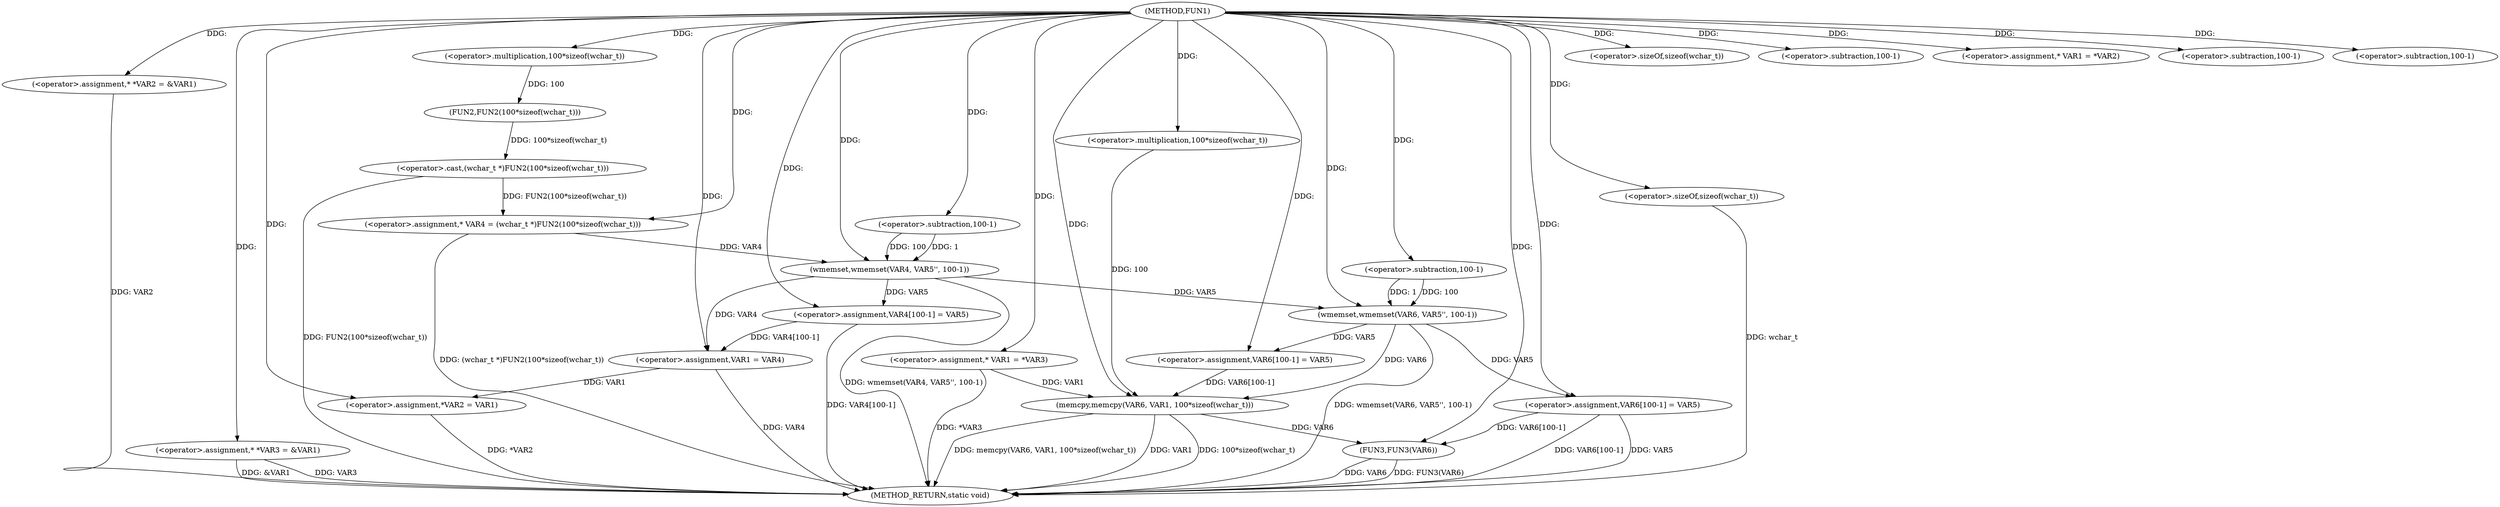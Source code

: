 digraph FUN1 {  
"1000100" [label = "(METHOD,FUN1)" ]
"1000186" [label = "(METHOD_RETURN,static void)" ]
"1000104" [label = "(<operator>.assignment,* *VAR2 = &VAR1)" ]
"1000109" [label = "(<operator>.assignment,* *VAR3 = &VAR1)" ]
"1000114" [label = "(<operator>.assignment,* VAR4 = (wchar_t *)FUN2(100*sizeof(wchar_t)))" ]
"1000116" [label = "(<operator>.cast,(wchar_t *)FUN2(100*sizeof(wchar_t)))" ]
"1000118" [label = "(FUN2,FUN2(100*sizeof(wchar_t)))" ]
"1000119" [label = "(<operator>.multiplication,100*sizeof(wchar_t))" ]
"1000121" [label = "(<operator>.sizeOf,sizeof(wchar_t))" ]
"1000123" [label = "(wmemset,wmemset(VAR4, VAR5'', 100-1))" ]
"1000126" [label = "(<operator>.subtraction,100-1)" ]
"1000129" [label = "(<operator>.assignment,VAR4[100-1] = VAR5)" ]
"1000132" [label = "(<operator>.subtraction,100-1)" ]
"1000138" [label = "(<operator>.assignment,* VAR1 = *VAR2)" ]
"1000142" [label = "(<operator>.assignment,VAR1 = VAR4)" ]
"1000145" [label = "(<operator>.assignment,*VAR2 = VAR1)" ]
"1000151" [label = "(<operator>.assignment,* VAR1 = *VAR3)" ]
"1000157" [label = "(wmemset,wmemset(VAR6, VAR5'', 100-1))" ]
"1000160" [label = "(<operator>.subtraction,100-1)" ]
"1000163" [label = "(<operator>.assignment,VAR6[100-1] = VAR5)" ]
"1000166" [label = "(<operator>.subtraction,100-1)" ]
"1000170" [label = "(memcpy,memcpy(VAR6, VAR1, 100*sizeof(wchar_t)))" ]
"1000173" [label = "(<operator>.multiplication,100*sizeof(wchar_t))" ]
"1000175" [label = "(<operator>.sizeOf,sizeof(wchar_t))" ]
"1000177" [label = "(<operator>.assignment,VAR6[100-1] = VAR5)" ]
"1000180" [label = "(<operator>.subtraction,100-1)" ]
"1000184" [label = "(FUN3,FUN3(VAR6))" ]
  "1000177" -> "1000186"  [ label = "DDG: VAR6[100-1]"] 
  "1000129" -> "1000186"  [ label = "DDG: VAR4[100-1]"] 
  "1000184" -> "1000186"  [ label = "DDG: VAR6"] 
  "1000157" -> "1000186"  [ label = "DDG: wmemset(VAR6, VAR5'', 100-1)"] 
  "1000104" -> "1000186"  [ label = "DDG: VAR2"] 
  "1000123" -> "1000186"  [ label = "DDG: wmemset(VAR4, VAR5'', 100-1)"] 
  "1000184" -> "1000186"  [ label = "DDG: FUN3(VAR6)"] 
  "1000175" -> "1000186"  [ label = "DDG: wchar_t"] 
  "1000151" -> "1000186"  [ label = "DDG: *VAR3"] 
  "1000116" -> "1000186"  [ label = "DDG: FUN2(100*sizeof(wchar_t))"] 
  "1000145" -> "1000186"  [ label = "DDG: *VAR2"] 
  "1000170" -> "1000186"  [ label = "DDG: VAR1"] 
  "1000142" -> "1000186"  [ label = "DDG: VAR4"] 
  "1000109" -> "1000186"  [ label = "DDG: VAR3"] 
  "1000170" -> "1000186"  [ label = "DDG: 100*sizeof(wchar_t)"] 
  "1000170" -> "1000186"  [ label = "DDG: memcpy(VAR6, VAR1, 100*sizeof(wchar_t))"] 
  "1000109" -> "1000186"  [ label = "DDG: &VAR1"] 
  "1000114" -> "1000186"  [ label = "DDG: (wchar_t *)FUN2(100*sizeof(wchar_t))"] 
  "1000177" -> "1000186"  [ label = "DDG: VAR5"] 
  "1000100" -> "1000104"  [ label = "DDG: "] 
  "1000100" -> "1000109"  [ label = "DDG: "] 
  "1000116" -> "1000114"  [ label = "DDG: FUN2(100*sizeof(wchar_t))"] 
  "1000100" -> "1000114"  [ label = "DDG: "] 
  "1000118" -> "1000116"  [ label = "DDG: 100*sizeof(wchar_t)"] 
  "1000119" -> "1000118"  [ label = "DDG: 100"] 
  "1000100" -> "1000119"  [ label = "DDG: "] 
  "1000100" -> "1000121"  [ label = "DDG: "] 
  "1000114" -> "1000123"  [ label = "DDG: VAR4"] 
  "1000100" -> "1000123"  [ label = "DDG: "] 
  "1000126" -> "1000123"  [ label = "DDG: 100"] 
  "1000126" -> "1000123"  [ label = "DDG: 1"] 
  "1000100" -> "1000126"  [ label = "DDG: "] 
  "1000123" -> "1000129"  [ label = "DDG: VAR5"] 
  "1000100" -> "1000129"  [ label = "DDG: "] 
  "1000100" -> "1000132"  [ label = "DDG: "] 
  "1000100" -> "1000138"  [ label = "DDG: "] 
  "1000129" -> "1000142"  [ label = "DDG: VAR4[100-1]"] 
  "1000123" -> "1000142"  [ label = "DDG: VAR4"] 
  "1000100" -> "1000142"  [ label = "DDG: "] 
  "1000142" -> "1000145"  [ label = "DDG: VAR1"] 
  "1000100" -> "1000145"  [ label = "DDG: "] 
  "1000100" -> "1000151"  [ label = "DDG: "] 
  "1000100" -> "1000157"  [ label = "DDG: "] 
  "1000123" -> "1000157"  [ label = "DDG: VAR5"] 
  "1000160" -> "1000157"  [ label = "DDG: 100"] 
  "1000160" -> "1000157"  [ label = "DDG: 1"] 
  "1000100" -> "1000160"  [ label = "DDG: "] 
  "1000157" -> "1000163"  [ label = "DDG: VAR5"] 
  "1000100" -> "1000163"  [ label = "DDG: "] 
  "1000100" -> "1000166"  [ label = "DDG: "] 
  "1000163" -> "1000170"  [ label = "DDG: VAR6[100-1]"] 
  "1000157" -> "1000170"  [ label = "DDG: VAR6"] 
  "1000100" -> "1000170"  [ label = "DDG: "] 
  "1000151" -> "1000170"  [ label = "DDG: VAR1"] 
  "1000173" -> "1000170"  [ label = "DDG: 100"] 
  "1000100" -> "1000173"  [ label = "DDG: "] 
  "1000100" -> "1000175"  [ label = "DDG: "] 
  "1000100" -> "1000177"  [ label = "DDG: "] 
  "1000157" -> "1000177"  [ label = "DDG: VAR5"] 
  "1000100" -> "1000180"  [ label = "DDG: "] 
  "1000177" -> "1000184"  [ label = "DDG: VAR6[100-1]"] 
  "1000170" -> "1000184"  [ label = "DDG: VAR6"] 
  "1000100" -> "1000184"  [ label = "DDG: "] 
}
